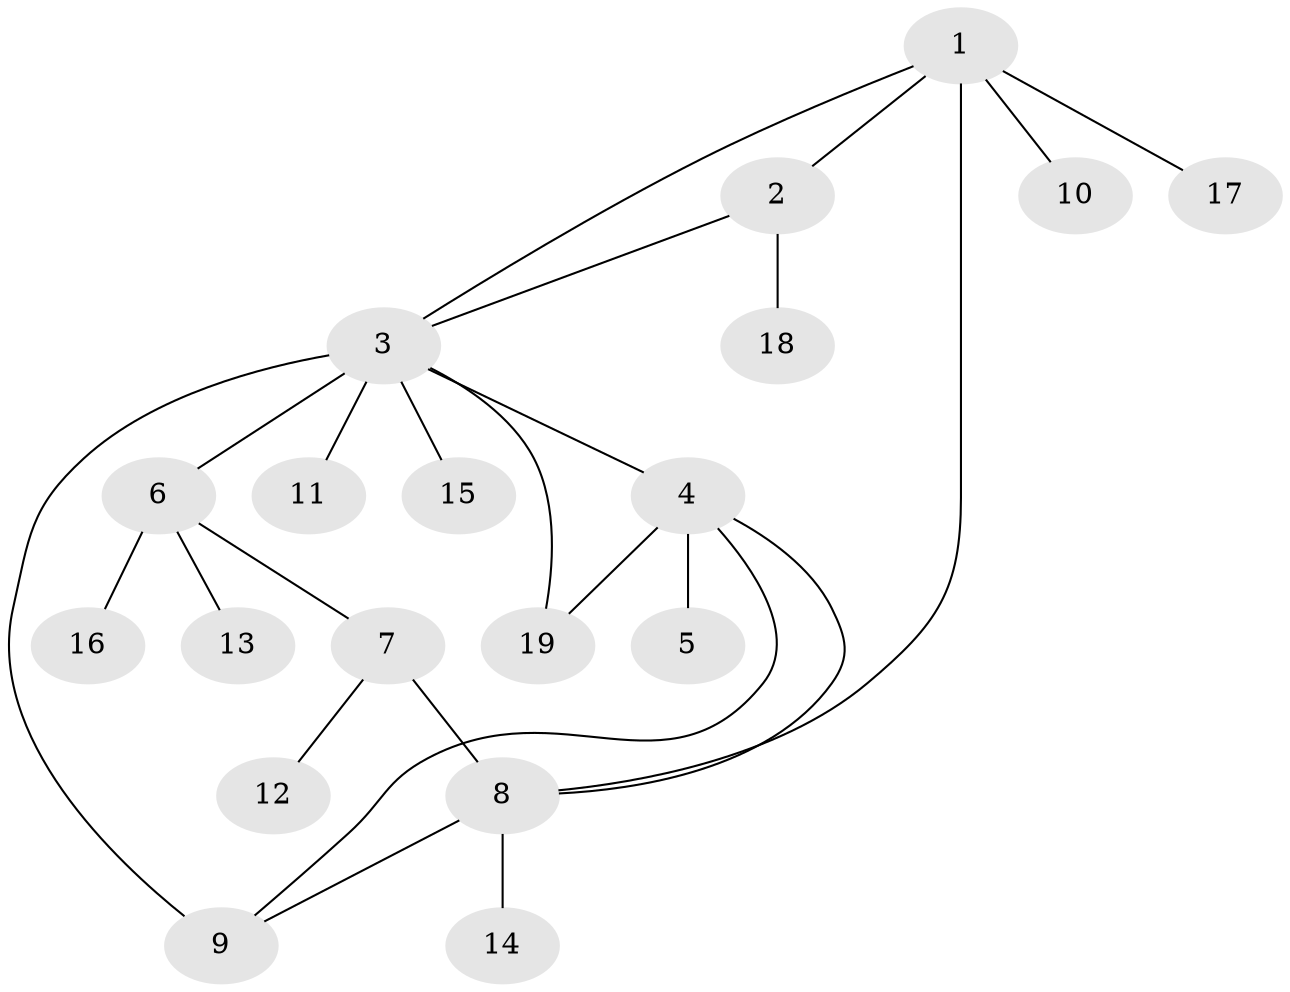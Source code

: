 // original degree distribution, {6: 0.03333333333333333, 5: 0.03333333333333333, 7: 0.05, 4: 0.06666666666666667, 3: 0.15, 11: 0.016666666666666666, 1: 0.5166666666666667, 2: 0.13333333333333333}
// Generated by graph-tools (version 1.1) at 2025/52/03/04/25 22:52:37]
// undirected, 19 vertices, 24 edges
graph export_dot {
  node [color=gray90,style=filled];
  1;
  2;
  3;
  4;
  5;
  6;
  7;
  8;
  9;
  10;
  11;
  12;
  13;
  14;
  15;
  16;
  17;
  18;
  19;
  1 -- 2 [weight=1.0];
  1 -- 3 [weight=1.0];
  1 -- 8 [weight=1.0];
  1 -- 10 [weight=1.0];
  1 -- 17 [weight=1.0];
  2 -- 3 [weight=1.0];
  2 -- 18 [weight=1.0];
  3 -- 4 [weight=2.0];
  3 -- 6 [weight=3.0];
  3 -- 9 [weight=2.0];
  3 -- 11 [weight=1.0];
  3 -- 15 [weight=1.0];
  3 -- 19 [weight=1.0];
  4 -- 5 [weight=2.0];
  4 -- 8 [weight=1.0];
  4 -- 9 [weight=1.0];
  4 -- 19 [weight=1.0];
  6 -- 7 [weight=1.0];
  6 -- 13 [weight=1.0];
  6 -- 16 [weight=1.0];
  7 -- 8 [weight=5.0];
  7 -- 12 [weight=1.0];
  8 -- 9 [weight=1.0];
  8 -- 14 [weight=1.0];
}
